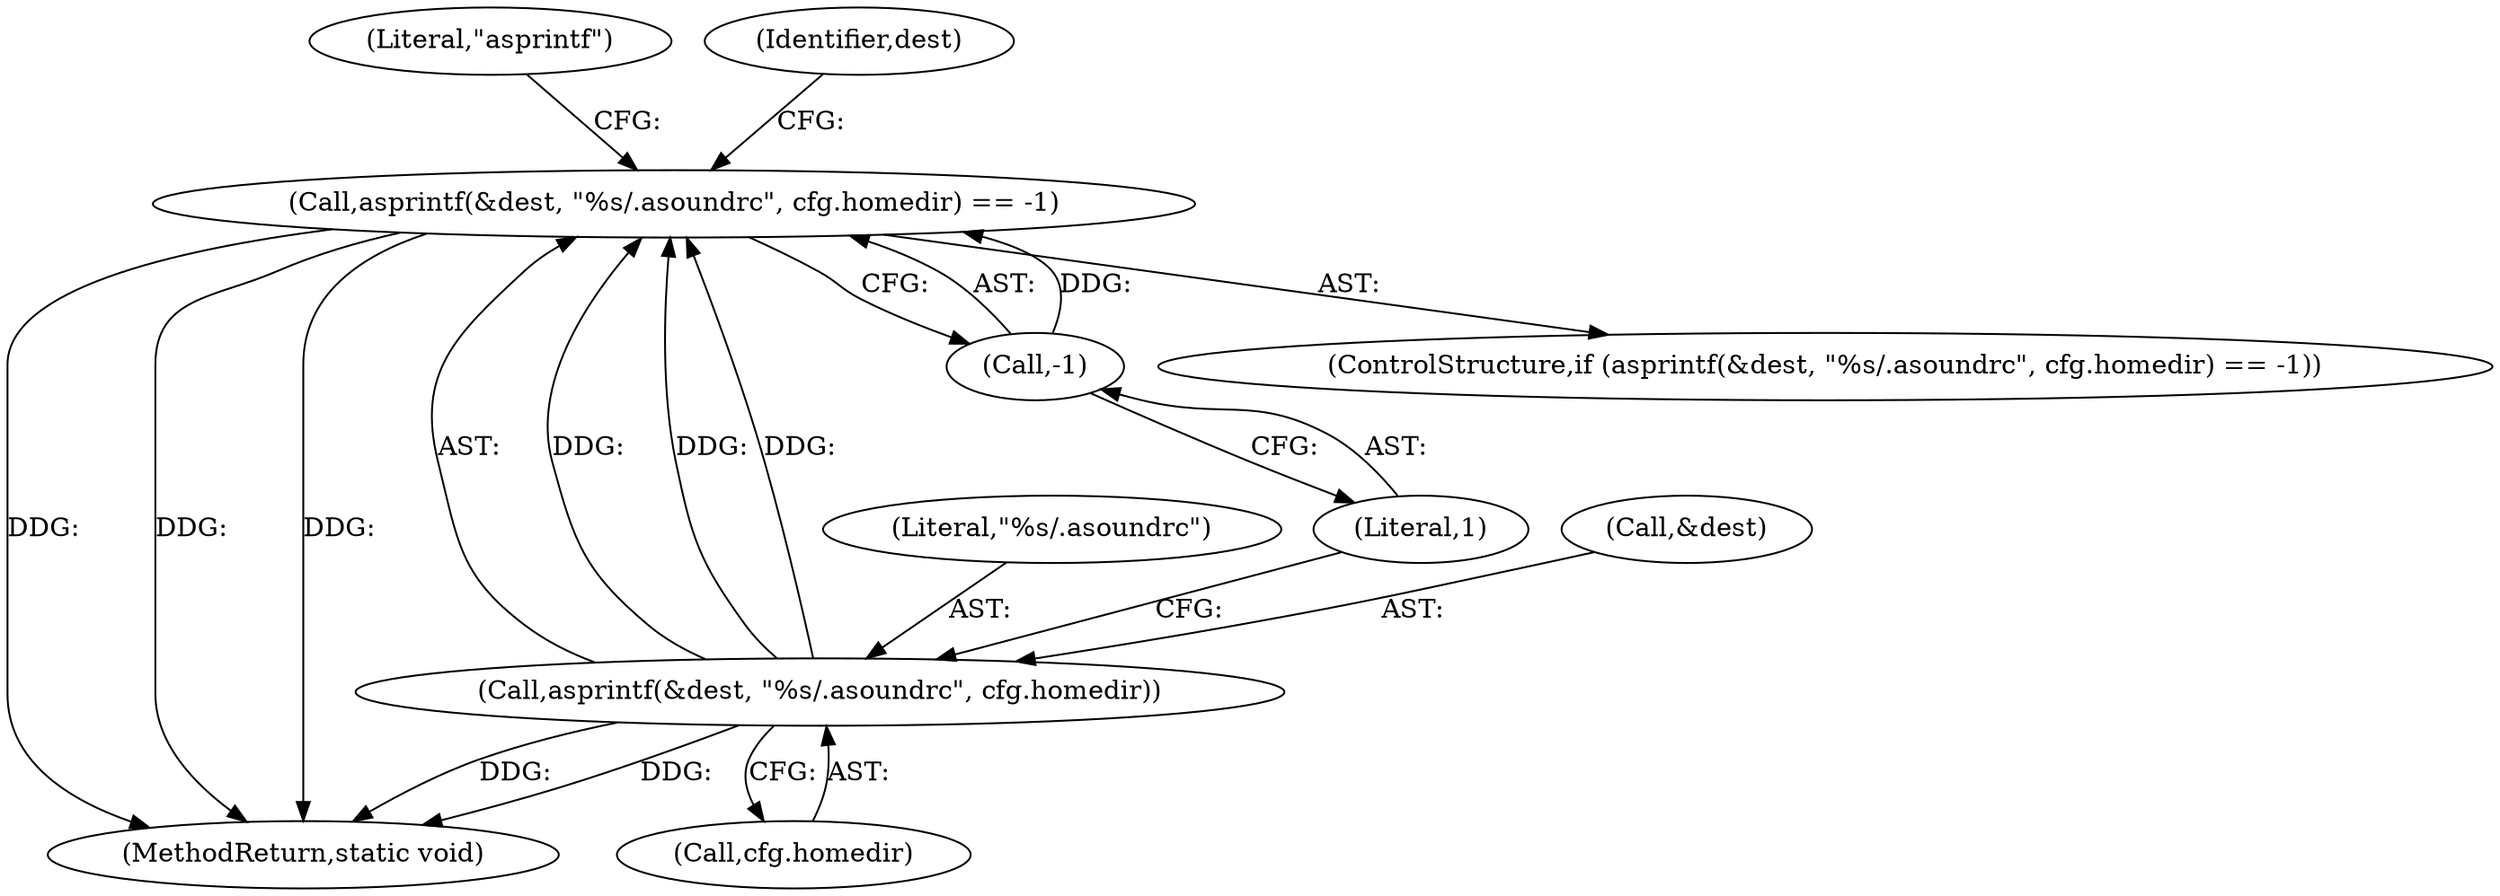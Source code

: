 digraph "0_firejail_903fd8a0789ca3cc3c21d84cd0282481515592ef@API" {
"1000110" [label="(Call,asprintf(&dest, \"%s/.asoundrc\", cfg.homedir) == -1)"];
"1000111" [label="(Call,asprintf(&dest, \"%s/.asoundrc\", cfg.homedir))"];
"1000118" [label="(Call,-1)"];
"1000110" [label="(Call,asprintf(&dest, \"%s/.asoundrc\", cfg.homedir) == -1)"];
"1000114" [label="(Literal,\"%s/.asoundrc\")"];
"1000119" [label="(Literal,1)"];
"1000112" [label="(Call,&dest)"];
"1000145" [label="(MethodReturn,static void)"];
"1000109" [label="(ControlStructure,if (asprintf(&dest, \"%s/.asoundrc\", cfg.homedir) == -1))"];
"1000115" [label="(Call,cfg.homedir)"];
"1000121" [label="(Literal,\"asprintf\")"];
"1000111" [label="(Call,asprintf(&dest, \"%s/.asoundrc\", cfg.homedir))"];
"1000118" [label="(Call,-1)"];
"1000124" [label="(Identifier,dest)"];
"1000110" -> "1000109"  [label="AST: "];
"1000110" -> "1000118"  [label="CFG: "];
"1000111" -> "1000110"  [label="AST: "];
"1000118" -> "1000110"  [label="AST: "];
"1000121" -> "1000110"  [label="CFG: "];
"1000124" -> "1000110"  [label="CFG: "];
"1000110" -> "1000145"  [label="DDG: "];
"1000110" -> "1000145"  [label="DDG: "];
"1000110" -> "1000145"  [label="DDG: "];
"1000111" -> "1000110"  [label="DDG: "];
"1000111" -> "1000110"  [label="DDG: "];
"1000111" -> "1000110"  [label="DDG: "];
"1000118" -> "1000110"  [label="DDG: "];
"1000111" -> "1000115"  [label="CFG: "];
"1000112" -> "1000111"  [label="AST: "];
"1000114" -> "1000111"  [label="AST: "];
"1000115" -> "1000111"  [label="AST: "];
"1000119" -> "1000111"  [label="CFG: "];
"1000111" -> "1000145"  [label="DDG: "];
"1000111" -> "1000145"  [label="DDG: "];
"1000118" -> "1000119"  [label="CFG: "];
"1000119" -> "1000118"  [label="AST: "];
}

